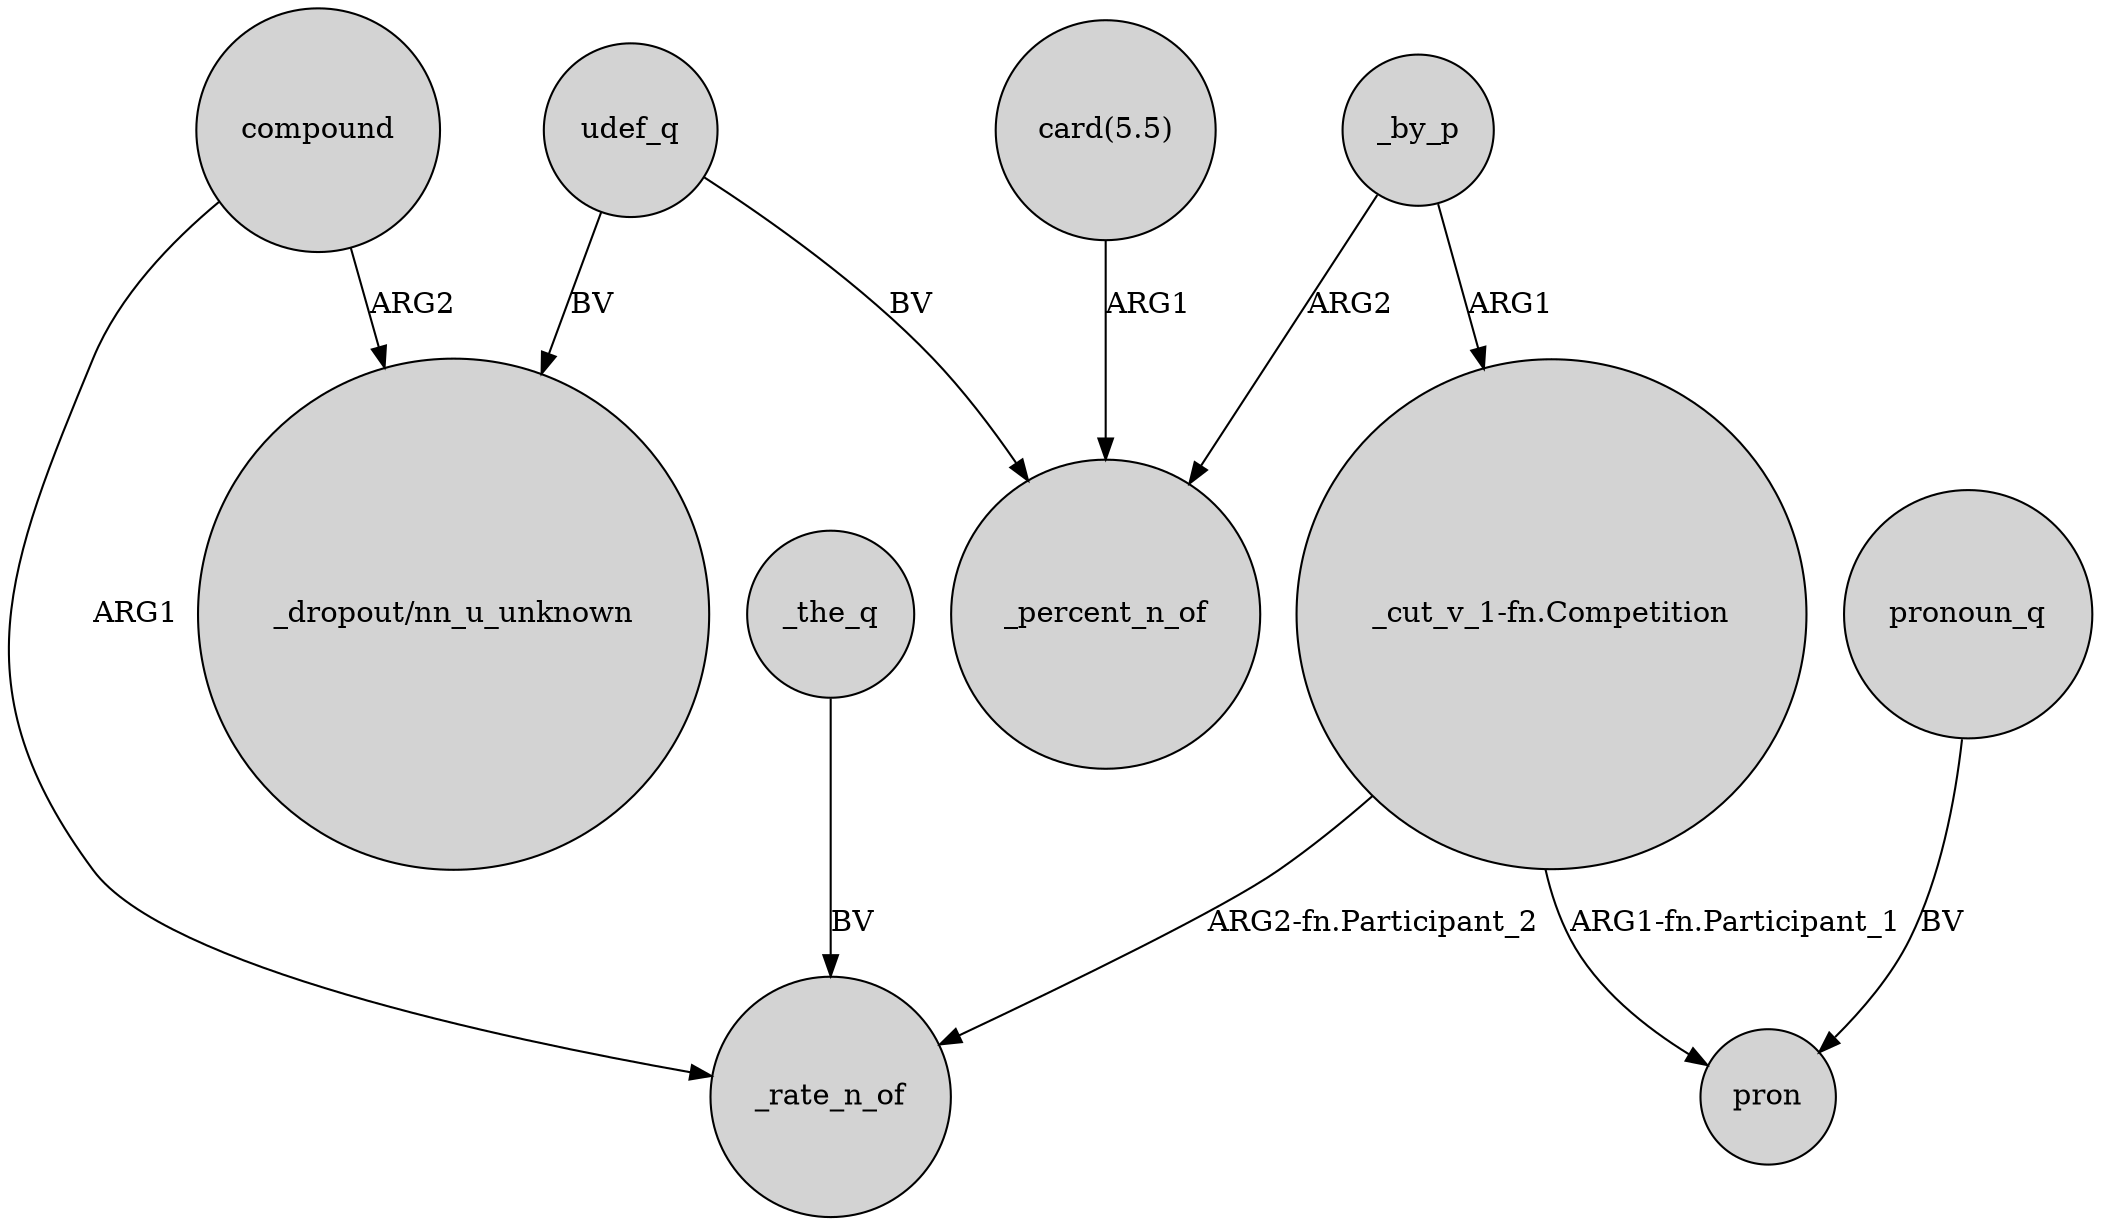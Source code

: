 digraph {
	node [shape=circle style=filled]
	"_cut_v_1-fn.Competition" -> _rate_n_of [label="ARG2-fn.Participant_2"]
	udef_q -> _percent_n_of [label=BV]
	udef_q -> "_dropout/nn_u_unknown" [label=BV]
	compound -> _rate_n_of [label=ARG1]
	_by_p -> _percent_n_of [label=ARG2]
	"card(5.5)" -> _percent_n_of [label=ARG1]
	_the_q -> _rate_n_of [label=BV]
	pronoun_q -> pron [label=BV]
	_by_p -> "_cut_v_1-fn.Competition" [label=ARG1]
	"_cut_v_1-fn.Competition" -> pron [label="ARG1-fn.Participant_1"]
	compound -> "_dropout/nn_u_unknown" [label=ARG2]
}
